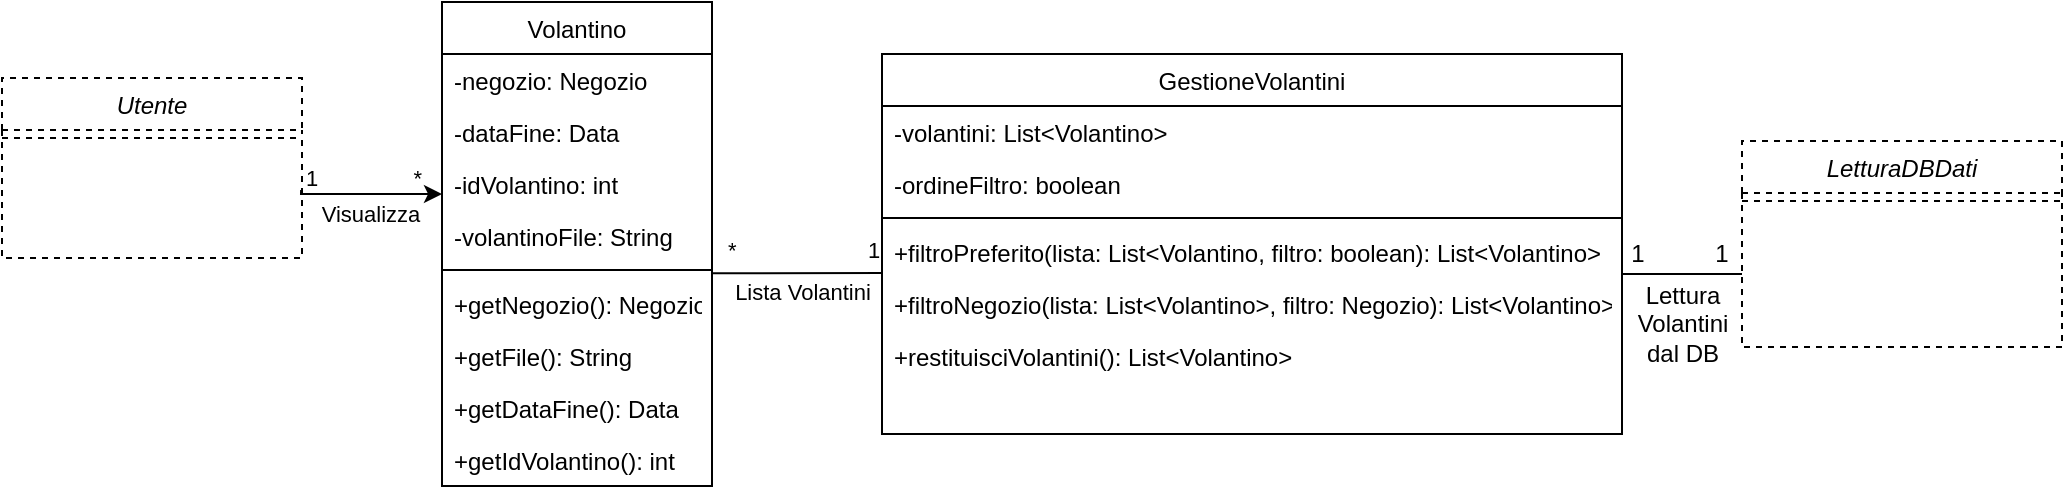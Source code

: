 <mxfile version="22.0.3" type="device">
  <diagram id="qZC8DRDDxwtRrLPHVhlM" name="Pagina-1">
    <mxGraphModel dx="3772" dy="1651" grid="1" gridSize="10" guides="1" tooltips="1" connect="1" arrows="1" fold="1" page="1" pageScale="1" pageWidth="1169" pageHeight="827" math="0" shadow="0">
      <root>
        <mxCell id="0" />
        <mxCell id="1" parent="0" />
        <mxCell id="HG3mYx-gKlURyib71wjE-33" value="Volantino" style="swimlane;fontStyle=0;align=center;verticalAlign=top;childLayout=stackLayout;horizontal=1;startSize=26;horizontalStack=0;resizeParent=1;resizeLast=0;collapsible=1;marginBottom=0;rounded=0;shadow=0;strokeWidth=1;" parent="1" vertex="1">
          <mxGeometry x="-1410" y="-496" width="135" height="242" as="geometry">
            <mxRectangle x="-1070" y="-380" width="170" height="26" as="alternateBounds" />
          </mxGeometry>
        </mxCell>
        <mxCell id="HG3mYx-gKlURyib71wjE-382" value="-negozio: Negozio" style="text;align=left;verticalAlign=top;spacingLeft=4;spacingRight=4;overflow=hidden;rotatable=0;points=[[0,0.5],[1,0.5]];portConstraint=eastwest;" parent="HG3mYx-gKlURyib71wjE-33" vertex="1">
          <mxGeometry y="26" width="135" height="26" as="geometry" />
        </mxCell>
        <mxCell id="HG3mYx-gKlURyib71wjE-383" value="-dataFine: Data" style="text;align=left;verticalAlign=top;spacingLeft=4;spacingRight=4;overflow=hidden;rotatable=0;points=[[0,0.5],[1,0.5]];portConstraint=eastwest;rounded=0;shadow=0;html=0;" parent="HG3mYx-gKlURyib71wjE-33" vertex="1">
          <mxGeometry y="52" width="135" height="26" as="geometry" />
        </mxCell>
        <mxCell id="HG3mYx-gKlURyib71wjE-384" value="-idVolantino: int" style="text;align=left;verticalAlign=top;spacingLeft=4;spacingRight=4;overflow=hidden;rotatable=0;points=[[0,0.5],[1,0.5]];portConstraint=eastwest;rounded=0;shadow=0;html=0;" parent="HG3mYx-gKlURyib71wjE-33" vertex="1">
          <mxGeometry y="78" width="135" height="26" as="geometry" />
        </mxCell>
        <mxCell id="xA6VTKyz8VMUaF2pVSdn-1" value="-volantinoFile: String" style="text;align=left;verticalAlign=top;spacingLeft=4;spacingRight=4;overflow=hidden;rotatable=0;points=[[0,0.5],[1,0.5]];portConstraint=eastwest;rounded=0;shadow=0;html=0;" parent="HG3mYx-gKlURyib71wjE-33" vertex="1">
          <mxGeometry y="104" width="135" height="26" as="geometry" />
        </mxCell>
        <mxCell id="HG3mYx-gKlURyib71wjE-38" value="" style="line;html=1;strokeWidth=1;align=left;verticalAlign=middle;spacingTop=-1;spacingLeft=3;spacingRight=3;rotatable=0;labelPosition=right;points=[];portConstraint=eastwest;" parent="HG3mYx-gKlURyib71wjE-33" vertex="1">
          <mxGeometry y="130" width="135" height="8" as="geometry" />
        </mxCell>
        <mxCell id="HG3mYx-gKlURyib71wjE-385" value="+getNegozio(): Negozio" style="text;align=left;verticalAlign=top;spacingLeft=4;spacingRight=4;overflow=hidden;rotatable=0;points=[[0,0.5],[1,0.5]];portConstraint=eastwest;fontStyle=0" parent="HG3mYx-gKlURyib71wjE-33" vertex="1">
          <mxGeometry y="138" width="135" height="26" as="geometry" />
        </mxCell>
        <mxCell id="HG3mYx-gKlURyib71wjE-387" value="+getFile(): String" style="text;align=left;verticalAlign=top;spacingLeft=4;spacingRight=4;overflow=hidden;rotatable=0;points=[[0,0.5],[1,0.5]];portConstraint=eastwest;fontStyle=0" parent="HG3mYx-gKlURyib71wjE-33" vertex="1">
          <mxGeometry y="164" width="135" height="26" as="geometry" />
        </mxCell>
        <mxCell id="HG3mYx-gKlURyib71wjE-386" value="+getDataFine(): Data" style="text;align=left;verticalAlign=top;spacingLeft=4;spacingRight=4;overflow=hidden;rotatable=0;points=[[0,0.5],[1,0.5]];portConstraint=eastwest;fontStyle=0" parent="HG3mYx-gKlURyib71wjE-33" vertex="1">
          <mxGeometry y="190" width="135" height="26" as="geometry" />
        </mxCell>
        <mxCell id="lOrxghr5c-Dz1As2GkDs-1" value="+getIdVolantino(): int" style="text;align=left;verticalAlign=top;spacingLeft=4;spacingRight=4;overflow=hidden;rotatable=0;points=[[0,0.5],[1,0.5]];portConstraint=eastwest;fontStyle=0" vertex="1" parent="HG3mYx-gKlURyib71wjE-33">
          <mxGeometry y="216" width="135" height="26" as="geometry" />
        </mxCell>
        <mxCell id="HG3mYx-gKlURyib71wjE-71" value="GestioneVolantini" style="swimlane;fontStyle=0;align=center;verticalAlign=top;childLayout=stackLayout;horizontal=1;startSize=26;horizontalStack=0;resizeParent=1;resizeLast=0;collapsible=1;marginBottom=0;rounded=0;shadow=0;strokeWidth=1;" parent="1" vertex="1">
          <mxGeometry x="-1190" y="-470" width="370" height="190" as="geometry">
            <mxRectangle x="-1290" y="119" width="170" height="26" as="alternateBounds" />
          </mxGeometry>
        </mxCell>
        <mxCell id="HG3mYx-gKlURyib71wjE-388" value="-volantini: List&lt;Volantino&gt;" style="text;align=left;verticalAlign=top;spacingLeft=4;spacingRight=4;overflow=hidden;rotatable=0;points=[[0,0.5],[1,0.5]];portConstraint=eastwest;" parent="HG3mYx-gKlURyib71wjE-71" vertex="1">
          <mxGeometry y="26" width="370" height="26" as="geometry" />
        </mxCell>
        <mxCell id="HG3mYx-gKlURyib71wjE-354" value="-ordineFiltro: boolean" style="text;align=left;verticalAlign=top;spacingLeft=4;spacingRight=4;overflow=hidden;rotatable=0;points=[[0,0.5],[1,0.5]];portConstraint=eastwest;" parent="HG3mYx-gKlURyib71wjE-71" vertex="1">
          <mxGeometry y="52" width="370" height="26" as="geometry" />
        </mxCell>
        <mxCell id="HG3mYx-gKlURyib71wjE-74" value="" style="line;html=1;strokeWidth=1;align=left;verticalAlign=middle;spacingTop=-1;spacingLeft=3;spacingRight=3;rotatable=0;labelPosition=right;points=[];portConstraint=eastwest;" parent="HG3mYx-gKlURyib71wjE-71" vertex="1">
          <mxGeometry y="78" width="370" height="8" as="geometry" />
        </mxCell>
        <mxCell id="HG3mYx-gKlURyib71wjE-378" value="+filtroPreferito(lista: List&lt;Volantino, filtro: boolean): List&lt;Volantino&gt;" style="text;align=left;verticalAlign=top;spacingLeft=4;spacingRight=4;overflow=hidden;rotatable=0;points=[[0,0.5],[1,0.5]];portConstraint=eastwest;" parent="HG3mYx-gKlURyib71wjE-71" vertex="1">
          <mxGeometry y="86" width="370" height="26" as="geometry" />
        </mxCell>
        <mxCell id="HG3mYx-gKlURyib71wjE-377" value="+filtroNegozio(lista: List&lt;Volantino&gt;, filtro: Negozio): List&lt;Volantino&gt;" style="text;align=left;verticalAlign=top;spacingLeft=4;spacingRight=4;overflow=hidden;rotatable=0;points=[[0,0.5],[1,0.5]];portConstraint=eastwest;" parent="HG3mYx-gKlURyib71wjE-71" vertex="1">
          <mxGeometry y="112" width="370" height="26" as="geometry" />
        </mxCell>
        <mxCell id="HG3mYx-gKlURyib71wjE-379" value="+restituisciVolantini(): List&lt;Volantino&gt;" style="text;align=left;verticalAlign=top;spacingLeft=4;spacingRight=4;overflow=hidden;rotatable=0;points=[[0,0.5],[1,0.5]];portConstraint=eastwest;" parent="HG3mYx-gKlURyib71wjE-71" vertex="1">
          <mxGeometry y="138" width="370" height="26" as="geometry" />
        </mxCell>
        <mxCell id="HG3mYx-gKlURyib71wjE-86" value="Utente" style="swimlane;fontStyle=2;align=center;verticalAlign=top;childLayout=stackLayout;horizontal=1;startSize=26;horizontalStack=0;resizeParent=1;resizeLast=0;collapsible=1;marginBottom=0;rounded=0;shadow=0;strokeWidth=1;dashed=1;" parent="1" vertex="1">
          <mxGeometry x="-1630" y="-458" width="150" height="90" as="geometry">
            <mxRectangle x="960" y="120" width="160" height="26" as="alternateBounds" />
          </mxGeometry>
        </mxCell>
        <mxCell id="HG3mYx-gKlURyib71wjE-96" value="" style="line;html=1;strokeWidth=1;align=left;verticalAlign=middle;spacingTop=-1;spacingLeft=3;spacingRight=3;rotatable=0;labelPosition=right;points=[];portConstraint=eastwest;dashed=1;" parent="HG3mYx-gKlURyib71wjE-86" vertex="1">
          <mxGeometry y="26" width="150" height="8" as="geometry" />
        </mxCell>
        <mxCell id="HG3mYx-gKlURyib71wjE-306" value="" style="endArrow=classic;html=1;edgeStyle=orthogonalEdgeStyle;rounded=0;" parent="HG3mYx-gKlURyib71wjE-86" edge="1">
          <mxGeometry relative="1" as="geometry">
            <mxPoint x="149.55" y="56" as="sourcePoint" />
            <mxPoint x="220" y="58" as="targetPoint" />
            <Array as="points">
              <mxPoint x="150" y="58" />
              <mxPoint x="220" y="58" />
            </Array>
          </mxGeometry>
        </mxCell>
        <mxCell id="HG3mYx-gKlURyib71wjE-307" value="Visualizza" style="edgeLabel;resizable=0;html=1;align=center;verticalAlign=middle;" parent="HG3mYx-gKlURyib71wjE-306" connectable="0" vertex="1">
          <mxGeometry relative="1" as="geometry">
            <mxPoint y="10" as="offset" />
          </mxGeometry>
        </mxCell>
        <mxCell id="HG3mYx-gKlURyib71wjE-308" value="1" style="edgeLabel;resizable=0;html=1;align=left;verticalAlign=bottom;" parent="HG3mYx-gKlURyib71wjE-306" connectable="0" vertex="1">
          <mxGeometry x="-1" relative="1" as="geometry">
            <mxPoint y="2" as="offset" />
          </mxGeometry>
        </mxCell>
        <mxCell id="HG3mYx-gKlURyib71wjE-309" value="*" style="edgeLabel;resizable=0;html=1;align=right;verticalAlign=bottom;" parent="HG3mYx-gKlURyib71wjE-306" connectable="0" vertex="1">
          <mxGeometry x="1" relative="1" as="geometry">
            <mxPoint x="-10" as="offset" />
          </mxGeometry>
        </mxCell>
        <mxCell id="HG3mYx-gKlURyib71wjE-269" value="LetturaDBDati" style="swimlane;fontStyle=2;align=center;verticalAlign=top;childLayout=stackLayout;horizontal=1;startSize=26;horizontalStack=0;resizeParent=1;resizeLast=0;collapsible=1;marginBottom=0;rounded=0;shadow=0;strokeWidth=1;dashed=1;" parent="1" vertex="1">
          <mxGeometry x="-760" y="-426.5" width="160" height="103" as="geometry">
            <mxRectangle x="-670" y="-430" width="160" height="26" as="alternateBounds" />
          </mxGeometry>
        </mxCell>
        <mxCell id="HG3mYx-gKlURyib71wjE-270" value="" style="line;html=1;strokeWidth=1;align=left;verticalAlign=middle;spacingTop=-1;spacingLeft=3;spacingRight=3;rotatable=0;labelPosition=right;points=[];portConstraint=eastwest;dashed=1;" parent="HG3mYx-gKlURyib71wjE-269" vertex="1">
          <mxGeometry y="26" width="160" height="8" as="geometry" />
        </mxCell>
        <mxCell id="HG3mYx-gKlURyib71wjE-300" value="Lista Volantini" style="edgeLabel;resizable=0;html=1;align=center;verticalAlign=middle;" parent="1" connectable="0" vertex="1">
          <mxGeometry x="-1240" y="-350.004" as="geometry">
            <mxPoint x="10" y="-1" as="offset" />
          </mxGeometry>
        </mxCell>
        <mxCell id="HG3mYx-gKlURyib71wjE-301" value="*" style="edgeLabel;resizable=0;html=1;align=left;verticalAlign=bottom;" parent="1" connectable="0" vertex="1">
          <mxGeometry x="-1020" y="-490" as="geometry">
            <mxPoint x="-249" y="126" as="offset" />
          </mxGeometry>
        </mxCell>
        <mxCell id="HG3mYx-gKlURyib71wjE-302" value="1" style="edgeLabel;resizable=0;html=1;align=left;verticalAlign=bottom;" parent="1" connectable="0" vertex="1">
          <mxGeometry x="-950" y="-490" as="geometry">
            <mxPoint x="-249" y="126" as="offset" />
          </mxGeometry>
        </mxCell>
        <mxCell id="HG3mYx-gKlURyib71wjE-305" value="1" style="text;html=1;strokeColor=none;fillColor=none;align=center;verticalAlign=middle;whiteSpace=wrap;rounded=0;" parent="1" vertex="1">
          <mxGeometry x="-832" y="-380" width="40" height="20" as="geometry" />
        </mxCell>
        <mxCell id="HG3mYx-gKlURyib71wjE-389" value="" style="endArrow=none;html=1;exitX=1.003;exitY=-0.092;exitDx=0;exitDy=0;exitPerimeter=0;entryX=0.001;entryY=0.904;entryDx=0;entryDy=0;entryPerimeter=0;" parent="1" source="HG3mYx-gKlURyib71wjE-385" target="HG3mYx-gKlURyib71wjE-378" edge="1">
          <mxGeometry width="50" height="50" relative="1" as="geometry">
            <mxPoint x="-1120" y="-370" as="sourcePoint" />
            <mxPoint x="-1170" y="-360" as="targetPoint" />
          </mxGeometry>
        </mxCell>
        <mxCell id="HG3mYx-gKlURyib71wjE-391" value="" style="endArrow=none;html=1;exitX=0.31;exitY=0.999;exitDx=0;exitDy=0;exitPerimeter=0;" parent="1" source="HG3mYx-gKlURyib71wjE-305" edge="1">
          <mxGeometry width="50" height="50" relative="1" as="geometry">
            <mxPoint x="-950" y="-340" as="sourcePoint" />
            <mxPoint x="-760" y="-360" as="targetPoint" />
          </mxGeometry>
        </mxCell>
        <mxCell id="HG3mYx-gKlURyib71wjE-392" value="Lettura&lt;br&gt;Volantini&lt;br&gt;dal DB" style="text;html=1;align=center;verticalAlign=middle;resizable=0;points=[];autosize=1;strokeColor=none;" parent="1" vertex="1">
          <mxGeometry x="-820" y="-360" width="60" height="50" as="geometry" />
        </mxCell>
        <mxCell id="HG3mYx-gKlURyib71wjE-352" value="1" style="text;html=1;strokeColor=none;fillColor=none;align=center;verticalAlign=middle;whiteSpace=wrap;rounded=0;" parent="1" vertex="1">
          <mxGeometry x="-850" y="-380" width="160" height="20" as="geometry" />
        </mxCell>
      </root>
    </mxGraphModel>
  </diagram>
</mxfile>
